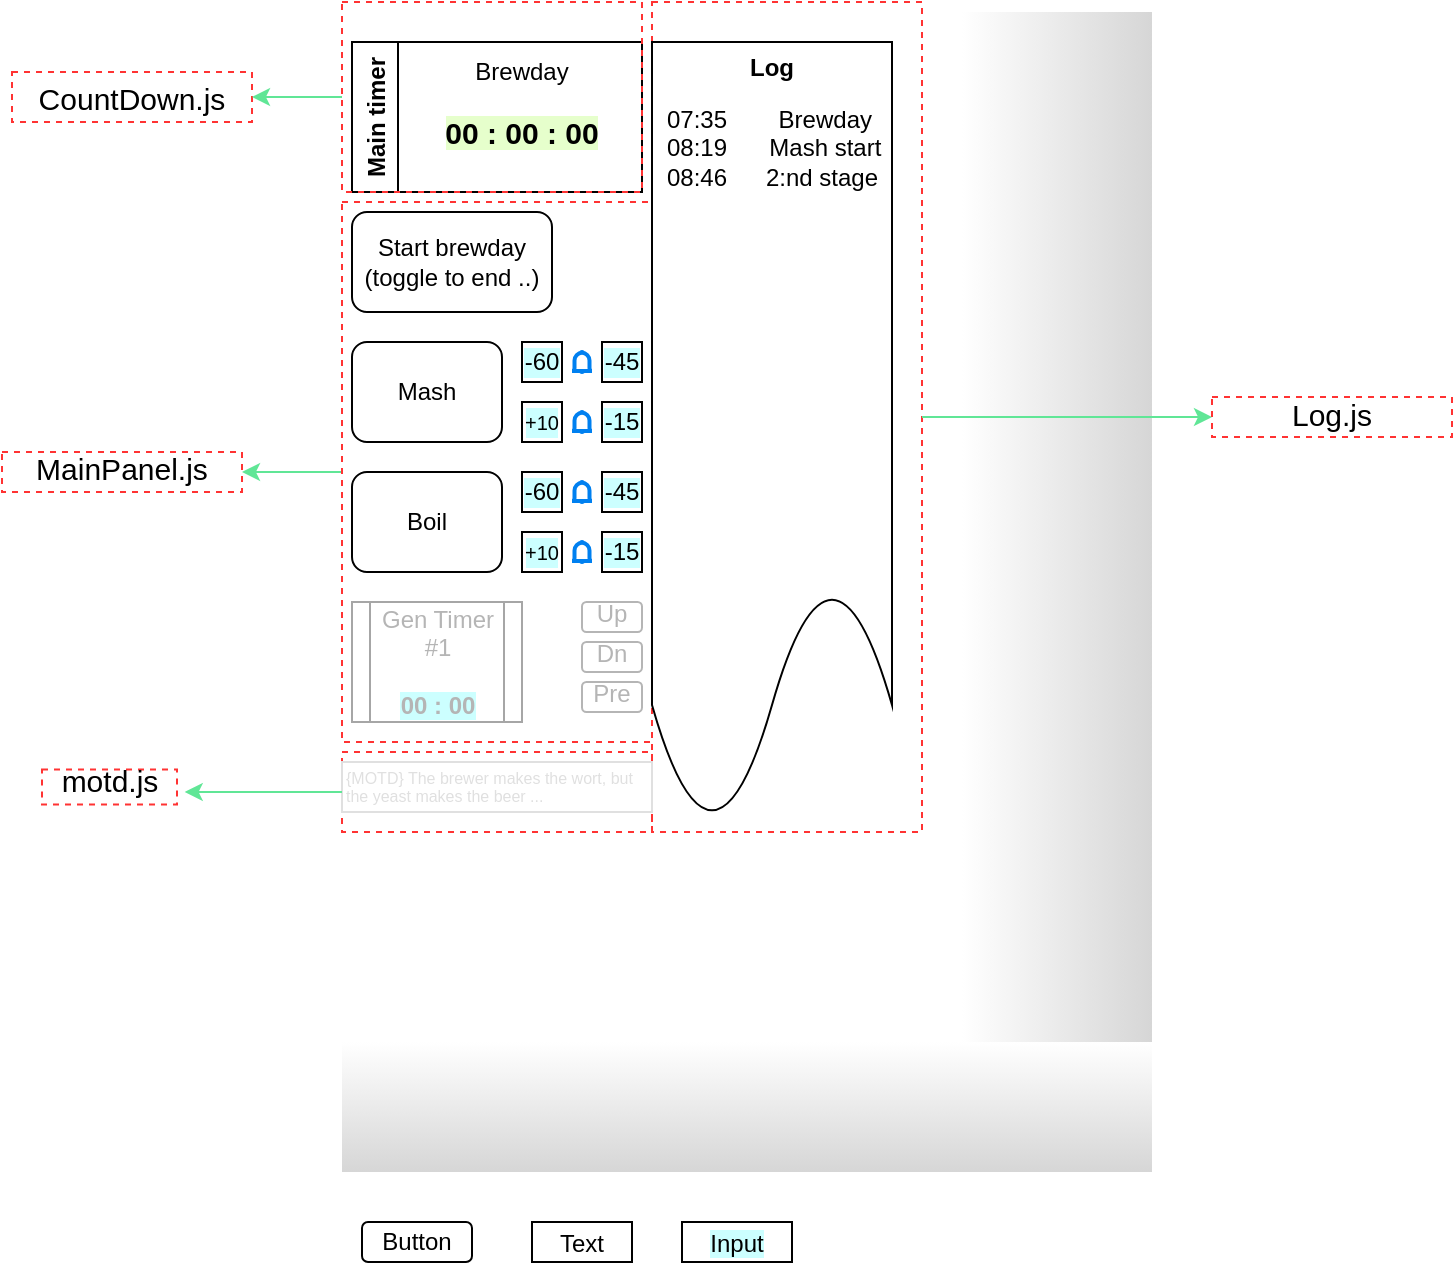 <mxfile version="15.5.6" type="device" pages="2"><diagram id="jztSU5gjST6KUrV8q-Bo" name="UI"><mxGraphModel dx="1591" dy="1277" grid="1" gridSize="5" guides="1" tooltips="1" connect="1" arrows="1" fold="1" page="1" pageScale="1" pageWidth="413" pageHeight="583" math="0" shadow="0"><root><mxCell id="HVt62GDOnBgje69rLHme-0"/><mxCell id="HVt62GDOnBgje69rLHme-1" parent="HVt62GDOnBgje69rLHme-0"/><mxCell id="nzj5P3sGceWnugtPdWo0-2" value="" style="rounded=0;whiteSpace=wrap;html=1;dashed=1;labelBackgroundColor=none;fontSize=15;strokeColor=#FF3333;fillColor=none;gradientColor=#D6D6D6;gradientDirection=south;align=center;verticalAlign=bottom;" vertex="1" parent="HVt62GDOnBgje69rLHme-1"><mxGeometry x="160" y="-5" width="135" height="415" as="geometry"/></mxCell><mxCell id="nzj5P3sGceWnugtPdWo0-5" value="" style="rounded=0;whiteSpace=wrap;html=1;dashed=1;labelBackgroundColor=none;fontSize=15;strokeColor=#FF3333;fillColor=none;gradientColor=#D6D6D6;gradientDirection=south;align=center;verticalAlign=bottom;" vertex="1" parent="HVt62GDOnBgje69rLHme-1"><mxGeometry x="5" y="370" width="155" height="40" as="geometry"/></mxCell><mxCell id="HFHXPf0wUwNHhgdeqi3G-3" style="edgeStyle=orthogonalEdgeStyle;curved=0;rounded=1;sketch=0;orthogonalLoop=1;jettySize=auto;html=1;entryX=1;entryY=0.5;entryDx=0;entryDy=0;fontColor=#095C86;strokeColor=#60E696;fillColor=#F694C1;" edge="1" parent="HVt62GDOnBgje69rLHme-1" source="nzj5P3sGceWnugtPdWo0-4" target="nzj5P3sGceWnugtPdWo0-9"><mxGeometry relative="1" as="geometry"/></mxCell><mxCell id="nzj5P3sGceWnugtPdWo0-4" value="" style="rounded=0;whiteSpace=wrap;html=1;dashed=1;labelBackgroundColor=none;fontSize=15;strokeColor=#FF3333;fillColor=none;gradientColor=#D6D6D6;gradientDirection=south;align=center;verticalAlign=bottom;" vertex="1" parent="HVt62GDOnBgje69rLHme-1"><mxGeometry x="5" y="95" width="155" height="270" as="geometry"/></mxCell><mxCell id="HVt62GDOnBgje69rLHme-3" value="Gen Timer #1&lt;br&gt;&lt;br&gt;&lt;b style=&quot;background-color: rgb(204 , 255 , 255)&quot;&gt;00 : 00&lt;/b&gt;" style="shape=process;whiteSpace=wrap;html=1;backgroundOutline=1;strokeColor=#A6A6A6;fontColor=#B5B5B5;" vertex="1" parent="HVt62GDOnBgje69rLHme-1"><mxGeometry x="10" y="295" width="85" height="60" as="geometry"/></mxCell><mxCell id="HVt62GDOnBgje69rLHme-4" value="Main timer" style="swimlane;horizontal=0;" vertex="1" parent="HVt62GDOnBgje69rLHme-1"><mxGeometry x="10" y="15" width="145" height="75" as="geometry"/></mxCell><mxCell id="HVt62GDOnBgje69rLHme-5" value="&lt;b&gt;&lt;font style=&quot;font-size: 15px ; background-color: rgb(230 , 255 , 204)&quot;&gt;00 : 00 : 00&lt;/font&gt;&lt;/b&gt;" style="text;html=1;strokeColor=none;fillColor=none;align=center;verticalAlign=middle;whiteSpace=wrap;rounded=0;" vertex="1" parent="HVt62GDOnBgje69rLHme-4"><mxGeometry x="40" y="30" width="90" height="30" as="geometry"/></mxCell><mxCell id="HVt62GDOnBgje69rLHme-6" value="Brewday" style="text;html=1;strokeColor=none;fillColor=none;align=center;verticalAlign=middle;whiteSpace=wrap;rounded=0;" vertex="1" parent="HVt62GDOnBgje69rLHme-4"><mxGeometry x="55" width="60" height="30" as="geometry"/></mxCell><mxCell id="nzj5P3sGceWnugtPdWo0-1" value="" style="rounded=0;whiteSpace=wrap;html=1;labelBackgroundColor=none;fontSize=15;fillColor=none;gradientColor=#D6D6D6;gradientDirection=south;align=center;verticalAlign=bottom;dashed=1;strokeColor=#FF3333;" vertex="1" parent="HVt62GDOnBgje69rLHme-4"><mxGeometry x="-5" y="-20" width="150" height="95" as="geometry"/></mxCell><mxCell id="HVt62GDOnBgje69rLHme-7" value="Start brewday&lt;br&gt;(toggle to end ..)" style="rounded=1;whiteSpace=wrap;html=1;" vertex="1" parent="HVt62GDOnBgje69rLHme-1"><mxGeometry x="10" y="100" width="100" height="50" as="geometry"/></mxCell><mxCell id="HVt62GDOnBgje69rLHme-8" value="Mash" style="rounded=1;whiteSpace=wrap;html=1;" vertex="1" parent="HVt62GDOnBgje69rLHme-1"><mxGeometry x="10" y="165" width="75" height="50" as="geometry"/></mxCell><mxCell id="HVt62GDOnBgje69rLHme-11" value="-45" style="rounded=0;whiteSpace=wrap;html=1;" vertex="1" parent="HVt62GDOnBgje69rLHme-1"><mxGeometry x="135" y="165" width="20" height="20" as="geometry"/></mxCell><mxCell id="HVt62GDOnBgje69rLHme-12" value="-15" style="rounded=0;whiteSpace=wrap;html=1;" vertex="1" parent="HVt62GDOnBgje69rLHme-1"><mxGeometry x="135" y="195" width="20" height="20" as="geometry"/></mxCell><mxCell id="HVt62GDOnBgje69rLHme-15" value="" style="html=1;verticalLabelPosition=bottom;align=center;labelBackgroundColor=#ffffff;verticalAlign=top;strokeWidth=2;strokeColor=#0080F0;shadow=0;dashed=0;shape=mxgraph.ios7.icons.bell;" vertex="1" parent="HVt62GDOnBgje69rLHme-1"><mxGeometry x="120" y="170" width="10" height="10" as="geometry"/></mxCell><mxCell id="HVt62GDOnBgje69rLHme-23" value="" style="html=1;verticalLabelPosition=bottom;align=center;labelBackgroundColor=#ffffff;verticalAlign=top;strokeWidth=2;strokeColor=#0080F0;shadow=0;dashed=0;shape=mxgraph.ios7.icons.bell;" vertex="1" parent="HVt62GDOnBgje69rLHme-1"><mxGeometry x="120" y="200" width="10" height="10" as="geometry"/></mxCell><mxCell id="HVt62GDOnBgje69rLHme-26" value="" style="rounded=0;whiteSpace=wrap;html=1;dashed=1;align=right;verticalAlign=top;labelBackgroundColor=#E0E0E0;gradientDirection=east;gradientColor=#D6D6D6;strokeColor=none;" vertex="1" parent="HVt62GDOnBgje69rLHme-1"><mxGeometry x="315" width="95" height="580" as="geometry"/></mxCell><mxCell id="HVt62GDOnBgje69rLHme-27" value="-60" style="rounded=0;whiteSpace=wrap;html=1;" vertex="1" parent="HVt62GDOnBgje69rLHme-1"><mxGeometry x="95" y="165" width="20" height="20" as="geometry"/></mxCell><mxCell id="HVt62GDOnBgje69rLHme-28" value="&lt;font style=&quot;font-size: 10px&quot;&gt;+10&lt;/font&gt;" style="rounded=0;whiteSpace=wrap;html=1;" vertex="1" parent="HVt62GDOnBgje69rLHme-1"><mxGeometry x="95" y="195" width="20" height="20" as="geometry"/></mxCell><mxCell id="HVt62GDOnBgje69rLHme-29" value="Boil" style="rounded=1;whiteSpace=wrap;html=1;" vertex="1" parent="HVt62GDOnBgje69rLHme-1"><mxGeometry x="10" y="230" width="75" height="50" as="geometry"/></mxCell><mxCell id="HVt62GDOnBgje69rLHme-30" value="-45" style="rounded=0;whiteSpace=wrap;html=1;labelBackgroundColor=#CCFFFF;" vertex="1" parent="HVt62GDOnBgje69rLHme-1"><mxGeometry x="135" y="230" width="20" height="20" as="geometry"/></mxCell><mxCell id="HVt62GDOnBgje69rLHme-31" value="-15" style="rounded=0;whiteSpace=wrap;html=1;labelBackgroundColor=#CCFFFF;" vertex="1" parent="HVt62GDOnBgje69rLHme-1"><mxGeometry x="135" y="260" width="20" height="20" as="geometry"/></mxCell><mxCell id="HVt62GDOnBgje69rLHme-32" value="" style="html=1;verticalLabelPosition=bottom;align=center;labelBackgroundColor=#ffffff;verticalAlign=top;strokeWidth=2;strokeColor=#0080F0;shadow=0;dashed=0;shape=mxgraph.ios7.icons.bell;" vertex="1" parent="HVt62GDOnBgje69rLHme-1"><mxGeometry x="120" y="235" width="10" height="10" as="geometry"/></mxCell><mxCell id="HVt62GDOnBgje69rLHme-33" value="" style="html=1;verticalLabelPosition=bottom;align=center;labelBackgroundColor=#ffffff;verticalAlign=top;strokeWidth=2;strokeColor=#0080F0;shadow=0;dashed=0;shape=mxgraph.ios7.icons.bell;" vertex="1" parent="HVt62GDOnBgje69rLHme-1"><mxGeometry x="120" y="265" width="10" height="10" as="geometry"/></mxCell><mxCell id="HVt62GDOnBgje69rLHme-34" value="-60" style="rounded=0;whiteSpace=wrap;html=1;labelBackgroundColor=#CCFFFF;" vertex="1" parent="HVt62GDOnBgje69rLHme-1"><mxGeometry x="95" y="230" width="20" height="20" as="geometry"/></mxCell><mxCell id="HVt62GDOnBgje69rLHme-35" value="&lt;font style=&quot;font-size: 10px&quot;&gt;+10&lt;/font&gt;" style="rounded=0;whiteSpace=wrap;html=1;labelBackgroundColor=#CCFFFF;" vertex="1" parent="HVt62GDOnBgje69rLHme-1"><mxGeometry x="95" y="260" width="20" height="20" as="geometry"/></mxCell><mxCell id="HVt62GDOnBgje69rLHme-36" value="{MOTD} The brewer makes the wort, but the yeast makes the beer ..." style="rounded=0;whiteSpace=wrap;html=1;labelBackgroundColor=none;fontSize=8;fillColor=none;gradientColor=#D6D6D6;gradientDirection=west;align=left;verticalAlign=bottom;fontColor=#E0E0E0;strokeColor=#E0E0E0;" vertex="1" parent="HVt62GDOnBgje69rLHme-1"><mxGeometry x="5" y="375" width="155" height="25" as="geometry"/></mxCell><mxCell id="HVt62GDOnBgje69rLHme-37" value="" style="rounded=0;whiteSpace=wrap;html=1;dashed=1;align=right;verticalAlign=top;labelBackgroundColor=#E0E0E0;gradientDirection=south;gradientColor=#D6D6D6;strokeColor=none;" vertex="1" parent="HVt62GDOnBgje69rLHme-1"><mxGeometry x="5" y="515" width="405" height="65" as="geometry"/></mxCell><mxCell id="HVt62GDOnBgje69rLHme-38" value="Button" style="rounded=1;whiteSpace=wrap;html=1;" vertex="1" parent="HVt62GDOnBgje69rLHme-1"><mxGeometry x="15" y="605" width="55" height="20" as="geometry"/></mxCell><mxCell id="HVt62GDOnBgje69rLHme-39" value="&lt;font style=&quot;font-size: 12px&quot;&gt;Text&lt;/font&gt;" style="rounded=0;whiteSpace=wrap;html=1;labelBackgroundColor=none;fontSize=8;fillColor=none;gradientColor=#D6D6D6;gradientDirection=south;align=center;verticalAlign=bottom;" vertex="1" parent="HVt62GDOnBgje69rLHme-1"><mxGeometry x="100" y="605" width="50" height="20" as="geometry"/></mxCell><mxCell id="HVt62GDOnBgje69rLHme-40" value="" style="shape=document;whiteSpace=wrap;html=1;boundedLbl=1;labelBackgroundColor=none;fontSize=12;fillColor=none;gradientColor=#D6D6D6;gradientDirection=south;align=center;verticalAlign=bottom;" vertex="1" parent="HVt62GDOnBgje69rLHme-1"><mxGeometry x="160" y="15" width="120" height="390" as="geometry"/></mxCell><mxCell id="HVt62GDOnBgje69rLHme-21" value="&lt;span style=&quot;color: rgb(0 , 0 , 0) ; text-align: right&quot;&gt;07:35&lt;br&gt;&lt;/span&gt;&lt;span style=&quot;color: rgb(0 , 0 , 0) ; text-align: right&quot;&gt;08:19&lt;br&gt;&lt;/span&gt;&lt;span style=&quot;color: rgb(0 , 0 , 0) ; text-align: right&quot;&gt;08:46&lt;/span&gt;&lt;span style=&quot;color: rgb(0 , 0 , 0) ; text-align: right&quot;&gt;&lt;br&gt;&lt;/span&gt;" style="text;html=1;strokeColor=none;fillColor=none;align=center;verticalAlign=top;whiteSpace=wrap;rounded=0;dashed=1;fontColor=#333333;" vertex="1" parent="HVt62GDOnBgje69rLHme-1"><mxGeometry x="160" y="40" width="45" height="360" as="geometry"/></mxCell><mxCell id="HVt62GDOnBgje69rLHme-22" value="&lt;span style=&quot;color: rgb(0 , 0 , 0) ; text-align: right&quot;&gt;&amp;nbsp;Brewday&lt;br&gt;&lt;/span&gt;&lt;span style=&quot;color: rgb(0 , 0 , 0) ; text-align: right&quot;&gt;&amp;nbsp;Mash start&lt;/span&gt;&lt;span style=&quot;color: rgb(0 , 0 , 0) ; text-align: right&quot;&gt;&lt;br&gt;&lt;/span&gt;&lt;span style=&quot;color: rgb(0 , 0 , 0) ; text-align: right&quot;&gt;2:nd stage&lt;br&gt;&lt;/span&gt;" style="text;html=1;strokeColor=none;fillColor=none;align=center;verticalAlign=top;whiteSpace=wrap;rounded=0;dashed=1;fontColor=#333333;" vertex="1" parent="HVt62GDOnBgje69rLHme-1"><mxGeometry x="210" y="40" width="70" height="360" as="geometry"/></mxCell><mxCell id="HVt62GDOnBgje69rLHme-41" value="&lt;span style=&quot;font-weight: 700&quot;&gt;Log&lt;/span&gt;" style="text;html=1;strokeColor=none;fillColor=none;align=center;verticalAlign=middle;whiteSpace=wrap;rounded=0;labelBackgroundColor=none;fontSize=12;" vertex="1" parent="HVt62GDOnBgje69rLHme-1"><mxGeometry x="160" y="15" width="120" height="25" as="geometry"/></mxCell><mxCell id="HVt62GDOnBgje69rLHme-42" value="Up" style="rounded=1;whiteSpace=wrap;html=1;labelBackgroundColor=none;fontSize=12;fillColor=none;gradientColor=#D6D6D6;gradientDirection=south;align=center;verticalAlign=bottom;fontColor=#B5B5B5;strokeColor=#B5B5B5;" vertex="1" parent="HVt62GDOnBgje69rLHme-1"><mxGeometry x="125" y="295" width="30" height="15" as="geometry"/></mxCell><mxCell id="HVt62GDOnBgje69rLHme-43" value="Dn" style="rounded=1;whiteSpace=wrap;html=1;labelBackgroundColor=none;fontSize=12;fillColor=none;gradientColor=#D6D6D6;gradientDirection=south;align=center;verticalAlign=bottom;fontColor=#B5B5B5;strokeColor=#B5B5B5;" vertex="1" parent="HVt62GDOnBgje69rLHme-1"><mxGeometry x="125" y="315" width="30" height="15" as="geometry"/></mxCell><mxCell id="HVt62GDOnBgje69rLHme-44" value="-60" style="rounded=0;whiteSpace=wrap;html=1;labelBackgroundColor=#CCFFFF;" vertex="1" parent="HVt62GDOnBgje69rLHme-1"><mxGeometry x="95" y="165" width="20" height="20" as="geometry"/></mxCell><mxCell id="HVt62GDOnBgje69rLHme-45" value="&lt;font style=&quot;font-size: 10px&quot;&gt;+10&lt;/font&gt;" style="rounded=0;whiteSpace=wrap;html=1;labelBackgroundColor=#CCFFFF;" vertex="1" parent="HVt62GDOnBgje69rLHme-1"><mxGeometry x="95" y="195" width="20" height="20" as="geometry"/></mxCell><mxCell id="HVt62GDOnBgje69rLHme-46" value="-45" style="rounded=0;whiteSpace=wrap;html=1;labelBackgroundColor=#CCFFFF;" vertex="1" parent="HVt62GDOnBgje69rLHme-1"><mxGeometry x="135" y="165" width="20" height="20" as="geometry"/></mxCell><mxCell id="HVt62GDOnBgje69rLHme-47" value="-15" style="rounded=0;whiteSpace=wrap;html=1;labelBackgroundColor=#CCFFFF;" vertex="1" parent="HVt62GDOnBgje69rLHme-1"><mxGeometry x="135" y="195" width="20" height="20" as="geometry"/></mxCell><mxCell id="HVt62GDOnBgje69rLHme-48" value="Input" style="rounded=0;whiteSpace=wrap;html=1;labelBackgroundColor=#CCFFFF;fontSize=12;fillColor=none;gradientColor=#D6D6D6;gradientDirection=south;align=center;verticalAlign=bottom;" vertex="1" parent="HVt62GDOnBgje69rLHme-1"><mxGeometry x="175" y="605" width="55" height="20" as="geometry"/></mxCell><mxCell id="HVt62GDOnBgje69rLHme-50" value="Pre" style="rounded=1;whiteSpace=wrap;html=1;labelBackgroundColor=none;fontSize=12;fillColor=none;gradientColor=#D6D6D6;gradientDirection=south;align=center;verticalAlign=bottom;fontColor=#B5B5B5;strokeColor=#B5B5B5;" vertex="1" parent="HVt62GDOnBgje69rLHme-1"><mxGeometry x="125" y="335" width="30" height="15" as="geometry"/></mxCell><mxCell id="HFHXPf0wUwNHhgdeqi3G-5" style="edgeStyle=orthogonalEdgeStyle;curved=0;rounded=1;sketch=0;orthogonalLoop=1;jettySize=auto;html=1;entryX=0;entryY=0.5;entryDx=0;entryDy=0;fontColor=#095C86;strokeColor=#60E696;fillColor=#F694C1;" edge="1" parent="HVt62GDOnBgje69rLHme-1" source="nzj5P3sGceWnugtPdWo0-2" target="nzj5P3sGceWnugtPdWo0-10"><mxGeometry relative="1" as="geometry"/></mxCell><mxCell id="HFHXPf0wUwNHhgdeqi3G-2" style="edgeStyle=orthogonalEdgeStyle;curved=0;rounded=1;sketch=0;orthogonalLoop=1;jettySize=auto;html=1;entryX=1.057;entryY=0.643;entryDx=0;entryDy=0;entryPerimeter=0;fontColor=#095C86;strokeColor=#60E696;fillColor=#F694C1;" edge="1" parent="HVt62GDOnBgje69rLHme-1" source="nzj5P3sGceWnugtPdWo0-5" target="HFHXPf0wUwNHhgdeqi3G-1"><mxGeometry relative="1" as="geometry"/></mxCell><mxCell id="nzj5P3sGceWnugtPdWo0-7" value="CountDown.js" style="rounded=0;whiteSpace=wrap;html=1;dashed=1;labelBackgroundColor=none;fontSize=15;strokeColor=#FF3333;fillColor=none;gradientColor=#D6D6D6;gradientDirection=south;align=center;verticalAlign=bottom;" vertex="1" parent="HVt62GDOnBgje69rLHme-1"><mxGeometry x="-160" y="30" width="120" height="25" as="geometry"/></mxCell><mxCell id="nzj5P3sGceWnugtPdWo0-9" value="MainPanel.js" style="rounded=0;whiteSpace=wrap;html=1;dashed=1;labelBackgroundColor=none;fontSize=15;strokeColor=#FF3333;fillColor=none;gradientColor=#D6D6D6;gradientDirection=south;align=center;verticalAlign=bottom;" vertex="1" parent="HVt62GDOnBgje69rLHme-1"><mxGeometry x="-165" y="220" width="120" height="20" as="geometry"/></mxCell><mxCell id="nzj5P3sGceWnugtPdWo0-10" value="Log.js" style="rounded=0;whiteSpace=wrap;html=1;dashed=1;labelBackgroundColor=none;fontSize=15;strokeColor=#FF3333;fillColor=none;gradientColor=#D6D6D6;gradientDirection=south;align=center;verticalAlign=bottom;" vertex="1" parent="HVt62GDOnBgje69rLHme-1"><mxGeometry x="440" y="192.5" width="120" height="20" as="geometry"/></mxCell><mxCell id="HFHXPf0wUwNHhgdeqi3G-0" style="edgeStyle=orthogonalEdgeStyle;curved=0;rounded=1;sketch=0;orthogonalLoop=1;jettySize=auto;html=1;exitX=0.5;exitY=1;exitDx=0;exitDy=0;fontColor=#095C86;strokeColor=#60E696;fillColor=#F694C1;" edge="1" parent="HVt62GDOnBgje69rLHme-1" source="nzj5P3sGceWnugtPdWo0-9" target="nzj5P3sGceWnugtPdWo0-9"><mxGeometry relative="1" as="geometry"/></mxCell><mxCell id="HFHXPf0wUwNHhgdeqi3G-1" value="motd.js" style="rounded=0;whiteSpace=wrap;html=1;dashed=1;labelBackgroundColor=none;fontSize=15;strokeColor=#FF3333;fillColor=none;gradientColor=#D6D6D6;gradientDirection=south;align=center;verticalAlign=bottom;" vertex="1" parent="HVt62GDOnBgje69rLHme-1"><mxGeometry x="-145" y="378.75" width="67.5" height="17.5" as="geometry"/></mxCell><mxCell id="HFHXPf0wUwNHhgdeqi3G-4" style="edgeStyle=orthogonalEdgeStyle;curved=0;rounded=1;sketch=0;orthogonalLoop=1;jettySize=auto;html=1;exitX=0;exitY=0.5;exitDx=0;exitDy=0;entryX=1;entryY=0.5;entryDx=0;entryDy=0;fontColor=#095C86;strokeColor=#60E696;fillColor=#F694C1;" edge="1" parent="HVt62GDOnBgje69rLHme-1" source="nzj5P3sGceWnugtPdWo0-1" target="nzj5P3sGceWnugtPdWo0-7"><mxGeometry relative="1" as="geometry"/></mxCell></root></mxGraphModel></diagram><diagram id="qgCo0HGUZeaxUMjPsR11" name="Flow"><mxGraphModel dx="2062" dy="1215" grid="1" gridSize="10" guides="1" tooltips="1" connect="1" arrows="1" fold="1" page="1" pageScale="1" pageWidth="1169" pageHeight="827" math="0" shadow="0"><root><mxCell id="0"/><mxCell id="1" parent="0"/><mxCell id="AKSxJbLh3LGF4qNVIY-Q-3" style="edgeStyle=orthogonalEdgeStyle;rounded=0;orthogonalLoop=1;jettySize=auto;html=1;exitX=0.75;exitY=1;exitDx=0;exitDy=0;entryX=0;entryY=0.5;entryDx=0;entryDy=0;fontSize=15;strokeColor=#60E696;fontColor=#095C86;endSize=11;" edge="1" parent="1" source="XkrrUbVAxZ5l-PUfmtF4-5" target="NFpnkJwKCKPsYWMlQZ2d-2"><mxGeometry relative="1" as="geometry"/></mxCell><mxCell id="AKSxJbLh3LGF4qNVIY-Q-4" value="State + timestamp" style="edgeLabel;html=1;align=center;verticalAlign=middle;resizable=0;points=[];fontSize=15;fontColor=#095C86;" vertex="1" connectable="0" parent="AKSxJbLh3LGF4qNVIY-Q-3"><mxGeometry x="0.777" y="-2" relative="1" as="geometry"><mxPoint as="offset"/></mxGeometry></mxCell><mxCell id="XkrrUbVAxZ5l-PUfmtF4-5" value="App.js" style="swimlane;fontStyle=0;childLayout=stackLayout;horizontal=1;startSize=30;horizontalStack=0;resizeParent=1;resizeParentMax=0;resizeLast=0;collapsible=1;marginBottom=0;labelBackgroundColor=none;fontSize=15;fillColor=none;gradientDirection=south;align=center;verticalAlign=bottom;strokeColor=#AF45ED;fontColor=#095C86;" vertex="1" parent="1"><mxGeometry x="270" y="60" width="140" height="90" as="geometry"/></mxCell><mxCell id="XkrrUbVAxZ5l-PUfmtF4-7" value="-------------------------" style="text;strokeColor=none;fillColor=none;align=left;verticalAlign=middle;spacingLeft=4;spacingRight=4;overflow=hidden;points=[[0,0.5],[1,0.5]];portConstraint=eastwest;rotatable=0;labelBackgroundColor=none;fontSize=15;fontColor=#095C86;" vertex="1" parent="XkrrUbVAxZ5l-PUfmtF4-5"><mxGeometry y="30" width="140" height="30" as="geometry"/></mxCell><mxCell id="XkrrUbVAxZ5l-PUfmtF4-8" value="-------------------------" style="text;strokeColor=none;fillColor=none;align=left;verticalAlign=middle;spacingLeft=4;spacingRight=4;overflow=hidden;points=[[0,0.5],[1,0.5]];portConstraint=eastwest;rotatable=0;labelBackgroundColor=none;fontSize=15;fontColor=#095C86;" vertex="1" parent="XkrrUbVAxZ5l-PUfmtF4-5"><mxGeometry y="60" width="140" height="30" as="geometry"/></mxCell><mxCell id="XkrrUbVAxZ5l-PUfmtF4-9" value="CountDown.js" style="swimlane;fontStyle=0;childLayout=stackLayout;horizontal=1;startSize=30;horizontalStack=0;resizeParent=1;resizeParentMax=0;resizeLast=0;collapsible=1;marginBottom=0;labelBackgroundColor=none;fontSize=15;fillColor=none;gradientDirection=south;align=center;verticalAlign=bottom;strokeColor=#AF45ED;fontColor=#095C86;" vertex="1" parent="1"><mxGeometry x="325" y="660" width="140" height="90" as="geometry"/></mxCell><mxCell id="XkrrUbVAxZ5l-PUfmtF4-10" value="timerStart" style="text;strokeColor=none;fillColor=none;align=left;verticalAlign=middle;spacingLeft=4;spacingRight=4;overflow=hidden;points=[[0,0.5],[1,0.5]];portConstraint=eastwest;rotatable=0;labelBackgroundColor=none;fontSize=15;fontColor=#095C86;" vertex="1" parent="XkrrUbVAxZ5l-PUfmtF4-9"><mxGeometry y="30" width="140" height="30" as="geometry"/></mxCell><mxCell id="XkrrUbVAxZ5l-PUfmtF4-11" value="toggle Mash/Boil" style="text;strokeColor=none;fillColor=none;align=left;verticalAlign=middle;spacingLeft=4;spacingRight=4;overflow=hidden;points=[[0,0.5],[1,0.5]];portConstraint=eastwest;rotatable=0;labelBackgroundColor=none;fontSize=15;fontColor=#095C86;" vertex="1" parent="XkrrUbVAxZ5l-PUfmtF4-9"><mxGeometry y="60" width="140" height="30" as="geometry"/></mxCell><mxCell id="pa8aPBwdvbmF0iQ88qQT-3" value="&quot;Props&quot;" style="shape=hexagon;perimeter=hexagonPerimeter2;whiteSpace=wrap;html=1;fixedSize=1;dashed=1;labelBackgroundColor=none;fontSize=15;strokeColor=#AF45ED;fillColor=none;gradientDirection=south;align=center;verticalAlign=middle;fontColor=#095C86;" vertex="1" parent="1"><mxGeometry x="40" y="230" width="560" height="320" as="geometry"/></mxCell><mxCell id="pa8aPBwdvbmF0iQ88qQT-7" style="edgeStyle=orthogonalEdgeStyle;rounded=0;orthogonalLoop=1;jettySize=auto;html=1;exitX=0;exitY=0.5;exitDx=0;exitDy=0;fontSize=15;entryX=0;entryY=0.5;entryDx=0;entryDy=0;strokeColor=#60E696;fontColor=#095C86;endSize=11;" edge="1" parent="1" source="XkrrUbVAxZ5l-PUfmtF4-8" target="XkrrUbVAxZ5l-PUfmtF4-10"><mxGeometry relative="1" as="geometry"><mxPoint x="260" y="360" as="targetPoint"/><mxPoint x="325" y="235" as="sourcePoint"/><Array as="points"><mxPoint x="220" y="135"/><mxPoint x="220" y="705"/></Array></mxGeometry></mxCell><mxCell id="gZiLwWbO0Q87p4fYm-hr-4" value="Presets" style="edgeLabel;html=1;align=center;verticalAlign=middle;resizable=0;points=[];fontSize=15;fontColor=#095C86;" vertex="1" connectable="0" parent="pa8aPBwdvbmF0iQ88qQT-7"><mxGeometry x="0.579" y="2" relative="1" as="geometry"><mxPoint as="offset"/></mxGeometry></mxCell><mxCell id="pa8aPBwdvbmF0iQ88qQT-8" value="MainPanel.js" style="swimlane;fontStyle=0;childLayout=stackLayout;horizontal=1;startSize=30;horizontalStack=0;resizeParent=1;resizeParentMax=0;resizeLast=0;collapsible=1;marginBottom=0;labelBackgroundColor=none;fontSize=15;strokeColor=#AF45ED;fillColor=none;gradientDirection=south;align=center;verticalAlign=middle;fontColor=#095C86;" vertex="1" parent="1"><mxGeometry x="650" y="290" width="240" height="90" as="geometry"/></mxCell><mxCell id="pa8aPBwdvbmF0iQ88qQT-9" value="timer onClick " style="text;strokeColor=none;fillColor=none;align=left;verticalAlign=middle;spacingLeft=4;spacingRight=4;overflow=hidden;points=[[0,0.5],[1,0.5]];portConstraint=eastwest;rotatable=0;labelBackgroundColor=none;fontSize=15;fontColor=#095C86;" vertex="1" parent="pa8aPBwdvbmF0iQ88qQT-8"><mxGeometry y="30" width="240" height="30" as="geometry"/></mxCell><mxCell id="pa8aPBwdvbmF0iQ88qQT-10" value="Mash / Boil onClick" style="text;strokeColor=none;fillColor=none;align=left;verticalAlign=middle;spacingLeft=4;spacingRight=4;overflow=hidden;points=[[0,0.5],[1,0.5]];portConstraint=eastwest;rotatable=0;labelBackgroundColor=none;fontSize=15;fontColor=#095C86;" vertex="1" parent="pa8aPBwdvbmF0iQ88qQT-8"><mxGeometry y="60" width="240" height="30" as="geometry"/></mxCell><mxCell id="gZiLwWbO0Q87p4fYm-hr-1" style="edgeStyle=orthogonalEdgeStyle;rounded=0;orthogonalLoop=1;jettySize=auto;html=1;exitX=0;exitY=0.5;exitDx=0;exitDy=0;entryX=1;entryY=0.5;entryDx=0;entryDy=0;fontSize=15;strokeColor=#60E696;fontColor=#095C86;endArrow=block;endFill=1;endSize=10;" edge="1" parent="1" source="pa8aPBwdvbmF0iQ88qQT-9" target="XkrrUbVAxZ5l-PUfmtF4-7"><mxGeometry relative="1" as="geometry"/></mxCell><mxCell id="gZiLwWbO0Q87p4fYm-hr-3" value="Presets" style="edgeLabel;html=1;align=center;verticalAlign=middle;resizable=0;points=[];fontSize=15;fontColor=#095C86;" vertex="1" connectable="0" parent="gZiLwWbO0Q87p4fYm-hr-1"><mxGeometry x="0.105" relative="1" as="geometry"><mxPoint x="1" y="85" as="offset"/></mxGeometry></mxCell><mxCell id="wjraiG7L2mzFYD1rJLKh-1" style="edgeStyle=orthogonalEdgeStyle;rounded=0;orthogonalLoop=1;jettySize=auto;html=1;exitX=0;exitY=0.5;exitDx=0;exitDy=0;entryX=1;entryY=0.5;entryDx=0;entryDy=0;fontSize=15;strokeColor=#60E696;fontColor=#095C86;endSize=11;" edge="1" parent="1" source="pa8aPBwdvbmF0iQ88qQT-10" target="XkrrUbVAxZ5l-PUfmtF4-8"><mxGeometry relative="1" as="geometry"><Array as="points"><mxPoint x="470" y="365"/><mxPoint x="470" y="135"/></Array></mxGeometry></mxCell><mxCell id="AKSxJbLh3LGF4qNVIY-Q-1" value="State" style="edgeLabel;html=1;align=center;verticalAlign=middle;resizable=0;points=[];fontSize=15;fontColor=#095C86;" vertex="1" connectable="0" parent="wjraiG7L2mzFYD1rJLKh-1"><mxGeometry x="0.2" y="1" relative="1" as="geometry"><mxPoint y="59" as="offset"/></mxGeometry></mxCell><mxCell id="wjraiG7L2mzFYD1rJLKh-2" style="edgeStyle=orthogonalEdgeStyle;rounded=0;orthogonalLoop=1;jettySize=auto;html=1;entryX=0;entryY=0.5;entryDx=0;entryDy=0;fontSize=15;exitX=0;exitY=0.5;exitDx=0;exitDy=0;strokeColor=#60E696;fontColor=#095C86;endSize=11;" edge="1" parent="1" source="XkrrUbVAxZ5l-PUfmtF4-7" target="XkrrUbVAxZ5l-PUfmtF4-11"><mxGeometry relative="1" as="geometry"><mxPoint x="260" y="90" as="sourcePoint"/><Array as="points"><mxPoint x="150" y="105"/><mxPoint x="150" y="735"/></Array></mxGeometry></mxCell><mxCell id="NFpnkJwKCKPsYWMlQZ2d-1" value="Log.js" style="swimlane;fontStyle=0;childLayout=stackLayout;horizontal=1;startSize=30;horizontalStack=0;resizeParent=1;resizeParentMax=0;resizeLast=0;collapsible=1;marginBottom=0;labelBackgroundColor=none;fontSize=15;strokeColor=#AF45ED;fillColor=none;gradientDirection=south;align=center;verticalAlign=middle;fontColor=#095C86;" vertex="1" parent="1"><mxGeometry x="750" y="440" width="140" height="90" as="geometry"/></mxCell><mxCell id="NFpnkJwKCKPsYWMlQZ2d-3" value="used log line" style="text;strokeColor=none;fillColor=none;align=left;verticalAlign=middle;spacingLeft=4;spacingRight=4;overflow=hidden;points=[[0,0.5],[1,0.5]];portConstraint=eastwest;rotatable=0;labelBackgroundColor=none;fontSize=15;fontColor=#095C86;" vertex="1" parent="NFpnkJwKCKPsYWMlQZ2d-1"><mxGeometry y="30" width="140" height="30" as="geometry"/></mxCell><mxCell id="NFpnkJwKCKPsYWMlQZ2d-2" value="next log line" style="text;strokeColor=none;fillColor=none;align=left;verticalAlign=middle;spacingLeft=4;spacingRight=4;overflow=hidden;points=[[0,0.5],[1,0.5]];portConstraint=eastwest;rotatable=0;labelBackgroundColor=none;fontSize=15;fontColor=#095C86;" vertex="1" parent="NFpnkJwKCKPsYWMlQZ2d-1"><mxGeometry y="60" width="140" height="30" as="geometry"/></mxCell><mxCell id="AKSxJbLh3LGF4qNVIY-Q-5" value="&lt;b&gt;&lt;u&gt;State &lt;/u&gt;&lt;/b&gt;= process state of:&lt;br&gt;prepare,&lt;br&gt;mash,&lt;br&gt;boil&lt;br&gt;[ , cool,&lt;br&gt;done ]" style="text;html=1;align=left;verticalAlign=middle;whiteSpace=wrap;rounded=0;labelBackgroundColor=none;fontSize=15;fillColor=#f9f7ed;strokeColor=#36393d;" vertex="1" parent="1"><mxGeometry x="570" y="650" width="190" height="110" as="geometry"/></mxCell><mxCell id="AKSxJbLh3LGF4qNVIY-Q-6" value="&lt;b&gt;&lt;u&gt;Presets:&lt;br&gt;&lt;/u&gt;&lt;/b&gt;buttonID, timerId, preset[1-4] , alarm [1-2]" style="text;html=1;strokeColor=#36393d;fillColor=#f9f7ed;align=left;verticalAlign=middle;whiteSpace=wrap;rounded=0;labelBackgroundColor=none;fontSize=15;" vertex="1" parent="1"><mxGeometry x="820" y="650" width="260" height="110" as="geometry"/></mxCell></root></mxGraphModel></diagram></mxfile>